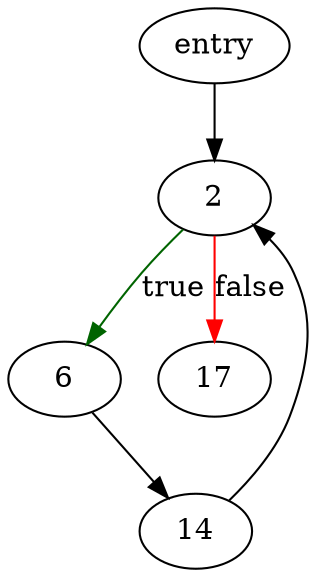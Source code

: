 digraph "sqlite3_os_init" {
	// Node definitions.
	0 [label=entry];
	2;
	6;
	14;
	17;

	// Edge definitions.
	0 -> 2;
	2 -> 6 [
		color=darkgreen
		label=true
	];
	2 -> 17 [
		color=red
		label=false
	];
	6 -> 14;
	14 -> 2;
}